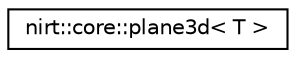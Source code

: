digraph "Graphical Class Hierarchy"
{
 // LATEX_PDF_SIZE
  edge [fontname="Helvetica",fontsize="10",labelfontname="Helvetica",labelfontsize="10"];
  node [fontname="Helvetica",fontsize="10",shape=record];
  rankdir="LR";
  Node0 [label="nirt::core::plane3d\< T \>",height=0.2,width=0.4,color="black", fillcolor="white", style="filled",URL="$classnirt_1_1core_1_1plane3d.html",tooltip="Template plane class with some intersection testing methods."];
}
